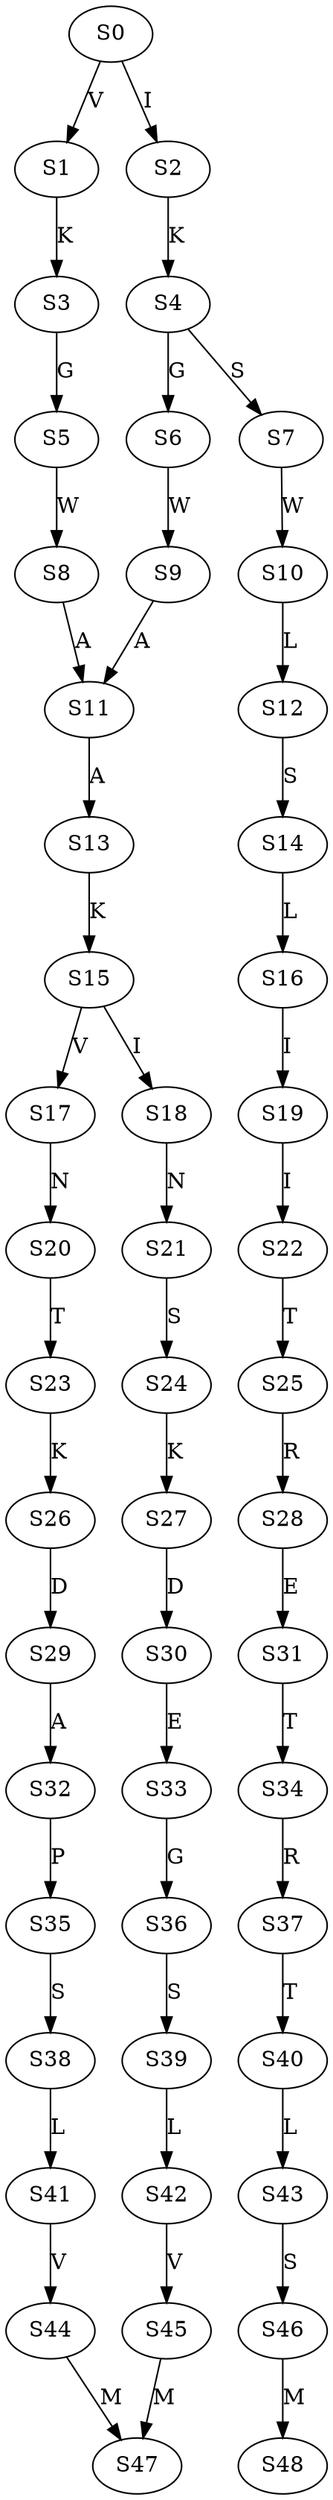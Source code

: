 strict digraph  {
	S0 -> S1 [ label = V ];
	S0 -> S2 [ label = I ];
	S1 -> S3 [ label = K ];
	S2 -> S4 [ label = K ];
	S3 -> S5 [ label = G ];
	S4 -> S6 [ label = G ];
	S4 -> S7 [ label = S ];
	S5 -> S8 [ label = W ];
	S6 -> S9 [ label = W ];
	S7 -> S10 [ label = W ];
	S8 -> S11 [ label = A ];
	S9 -> S11 [ label = A ];
	S10 -> S12 [ label = L ];
	S11 -> S13 [ label = A ];
	S12 -> S14 [ label = S ];
	S13 -> S15 [ label = K ];
	S14 -> S16 [ label = L ];
	S15 -> S17 [ label = V ];
	S15 -> S18 [ label = I ];
	S16 -> S19 [ label = I ];
	S17 -> S20 [ label = N ];
	S18 -> S21 [ label = N ];
	S19 -> S22 [ label = I ];
	S20 -> S23 [ label = T ];
	S21 -> S24 [ label = S ];
	S22 -> S25 [ label = T ];
	S23 -> S26 [ label = K ];
	S24 -> S27 [ label = K ];
	S25 -> S28 [ label = R ];
	S26 -> S29 [ label = D ];
	S27 -> S30 [ label = D ];
	S28 -> S31 [ label = E ];
	S29 -> S32 [ label = A ];
	S30 -> S33 [ label = E ];
	S31 -> S34 [ label = T ];
	S32 -> S35 [ label = P ];
	S33 -> S36 [ label = G ];
	S34 -> S37 [ label = R ];
	S35 -> S38 [ label = S ];
	S36 -> S39 [ label = S ];
	S37 -> S40 [ label = T ];
	S38 -> S41 [ label = L ];
	S39 -> S42 [ label = L ];
	S40 -> S43 [ label = L ];
	S41 -> S44 [ label = V ];
	S42 -> S45 [ label = V ];
	S43 -> S46 [ label = S ];
	S44 -> S47 [ label = M ];
	S45 -> S47 [ label = M ];
	S46 -> S48 [ label = M ];
}
